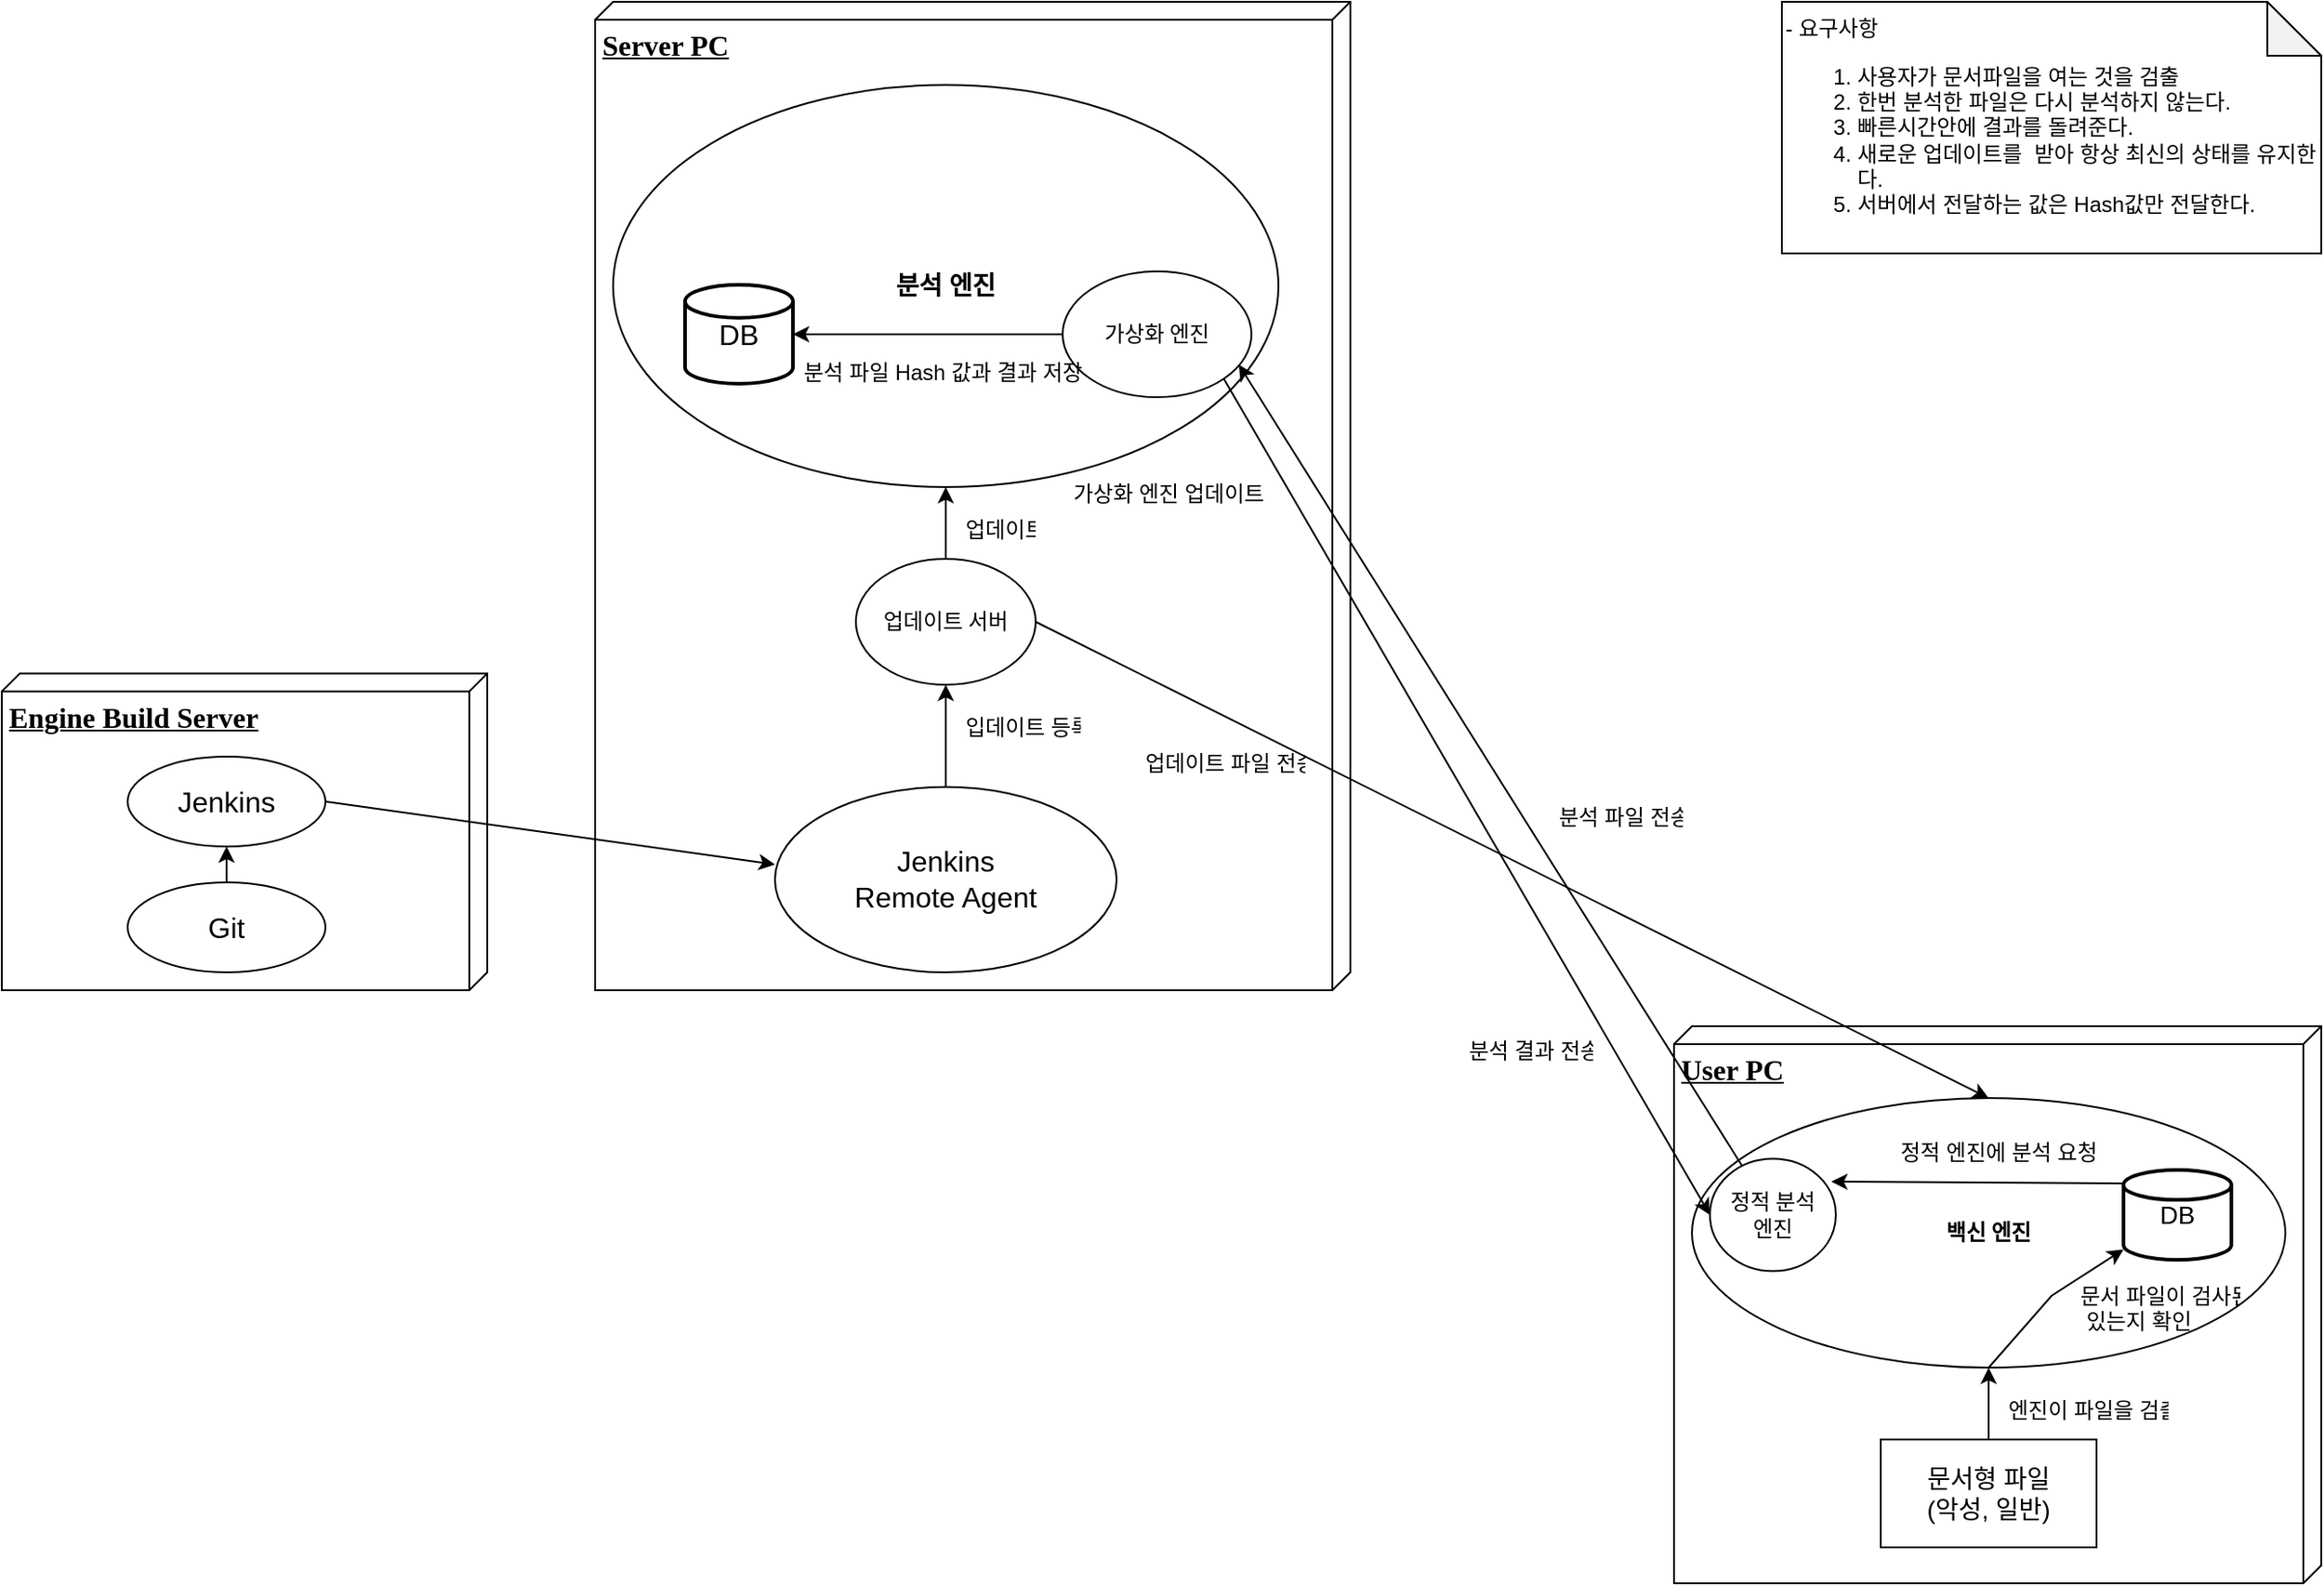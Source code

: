 <mxfile version="20.3.0" type="github" pages="3">
  <diagram name="Project Design" id="5f0bae14-7c28-e335-631c-24af17079c00">
    <mxGraphModel dx="1645" dy="979" grid="1" gridSize="10" guides="1" tooltips="1" connect="1" arrows="1" fold="1" page="1" pageScale="1" pageWidth="1100" pageHeight="850" background="none" math="0" shadow="0">
      <root>
        <mxCell id="0" />
        <mxCell id="1" parent="0" />
        <mxCell id="39150e848f15840c-1" value="&lt;font style=&quot;font-size: 16px;&quot;&gt;&lt;b&gt;Server PC&lt;/b&gt;&lt;/font&gt;" style="verticalAlign=top;align=left;spacingTop=8;spacingLeft=2;spacingRight=12;shape=cube;size=10;direction=south;fontStyle=4;html=1;rounded=0;shadow=0;comic=0;labelBackgroundColor=none;strokeWidth=1;fontFamily=Verdana;fontSize=12" parent="1" vertex="1">
          <mxGeometry x="400" y="90" width="420" height="550" as="geometry" />
        </mxCell>
        <mxCell id="39150e848f15840c-2" value="&lt;b&gt;&lt;font style=&quot;font-size: 16px;&quot;&gt;User PC&lt;/font&gt;&lt;/b&gt;" style="verticalAlign=top;align=left;spacingTop=8;spacingLeft=2;spacingRight=12;shape=cube;size=10;direction=south;fontStyle=4;html=1;rounded=0;shadow=0;comic=0;labelBackgroundColor=none;strokeWidth=1;fontFamily=Verdana;fontSize=12" parent="1" vertex="1">
          <mxGeometry x="1000" y="660" width="360" height="310" as="geometry" />
        </mxCell>
        <mxCell id="F7XPx7EwxCSOAxeQfre4-5" value="&lt;b&gt;백신 엔진&lt;/b&gt;" style="ellipse;whiteSpace=wrap;html=1;rounded=0;shadow=0;comic=0;labelBackgroundColor=none;strokeWidth=1;fontFamily=Verdana;fontSize=12;align=center;" parent="1" vertex="1">
          <mxGeometry x="1010" y="700" width="330" height="150" as="geometry" />
        </mxCell>
        <mxCell id="F7XPx7EwxCSOAxeQfre4-1" value="- 요구사항&amp;nbsp;&lt;br&gt;&lt;ol&gt;&lt;li&gt;사용자가 문서파일을 여는 것을 검출&lt;/li&gt;&lt;li&gt;한번 분석한 파일은 다시 분석하지 않는다.&lt;/li&gt;&lt;li&gt;빠른시간안에 결과를 돌려준다.&lt;/li&gt;&lt;li&gt;새로운 업데이트를&amp;nbsp; 받아 항상 최신의 상태를 유지한다.&lt;/li&gt;&lt;li&gt;서버에서 전달하는 값은 Hash값만 전달한다.&lt;/li&gt;&lt;/ol&gt;" style="shape=note;whiteSpace=wrap;html=1;backgroundOutline=1;darkOpacity=0.05;align=left;" parent="1" vertex="1">
          <mxGeometry x="1060" y="90" width="300" height="140" as="geometry" />
        </mxCell>
        <mxCell id="F7XPx7EwxCSOAxeQfre4-2" value="&lt;font style=&quot;font-size: 16px;&quot;&gt;&lt;b&gt;Engine Build Server&lt;/b&gt;&lt;/font&gt;" style="verticalAlign=top;align=left;spacingTop=8;spacingLeft=2;spacingRight=12;shape=cube;size=10;direction=south;fontStyle=4;html=1;rounded=0;shadow=0;comic=0;labelBackgroundColor=none;strokeWidth=1;fontFamily=Verdana;fontSize=12" parent="1" vertex="1">
          <mxGeometry x="70" y="463.75" width="270" height="176.25" as="geometry" />
        </mxCell>
        <mxCell id="F7XPx7EwxCSOAxeQfre4-4" value="&lt;font style=&quot;font-size: 14px;&quot;&gt;DB&lt;/font&gt;" style="strokeWidth=2;html=1;shape=mxgraph.flowchart.database;whiteSpace=wrap;" parent="1" vertex="1">
          <mxGeometry x="1250" y="740" width="60" height="50" as="geometry" />
        </mxCell>
        <mxCell id="39150e848f15840c-6" value="정적 분석&lt;br&gt;엔진" style="ellipse;whiteSpace=wrap;html=1;rounded=0;shadow=0;comic=0;labelBackgroundColor=none;strokeWidth=1;fontFamily=Verdana;fontSize=12;align=center;" parent="1" vertex="1">
          <mxGeometry x="1020" y="733.75" width="70" height="62.5" as="geometry" />
        </mxCell>
        <mxCell id="F7XPx7EwxCSOAxeQfre4-7" value="문서형 파일&lt;br&gt;(악성, 일반)" style="rounded=0;whiteSpace=wrap;html=1;fontSize=14;" parent="1" vertex="1">
          <mxGeometry x="1115" y="890" width="120" height="60" as="geometry" />
        </mxCell>
        <mxCell id="F7XPx7EwxCSOAxeQfre4-8" value="" style="endArrow=classic;html=1;rounded=0;fontSize=14;entryX=0.5;entryY=1;entryDx=0;entryDy=0;exitX=0.5;exitY=0;exitDx=0;exitDy=0;" parent="1" source="F7XPx7EwxCSOAxeQfre4-7" target="F7XPx7EwxCSOAxeQfre4-5" edge="1">
          <mxGeometry width="50" height="50" relative="1" as="geometry">
            <mxPoint x="1120" y="870" as="sourcePoint" />
            <mxPoint x="1170" y="820" as="targetPoint" />
          </mxGeometry>
        </mxCell>
        <mxCell id="F7XPx7EwxCSOAxeQfre4-14" value="" style="endArrow=classic;html=1;rounded=0;fontSize=14;exitX=0.5;exitY=1;exitDx=0;exitDy=0;" parent="1" source="F7XPx7EwxCSOAxeQfre4-5" target="F7XPx7EwxCSOAxeQfre4-4" edge="1">
          <mxGeometry width="50" height="50" relative="1" as="geometry">
            <mxPoint x="1125" y="840" as="sourcePoint" />
            <mxPoint x="1175" y="790" as="targetPoint" />
            <Array as="points">
              <mxPoint x="1210" y="810" />
            </Array>
          </mxGeometry>
        </mxCell>
        <mxCell id="F7XPx7EwxCSOAxeQfre4-16" value="엔진이 파일을 검출" style="text;strokeColor=none;fillColor=none;spacingLeft=4;spacingRight=4;overflow=hidden;rotatable=0;points=[[0,0.5],[1,0.5]];portConstraint=eastwest;fontSize=12;" parent="1" vertex="1">
          <mxGeometry x="1180" y="860" width="100" height="20" as="geometry" />
        </mxCell>
        <mxCell id="F7XPx7EwxCSOAxeQfre4-17" value="문서 파일이 검사된적&#xa; 있는지 확인&#xa;" style="text;strokeColor=none;fillColor=none;spacingLeft=4;spacingRight=4;overflow=hidden;rotatable=0;points=[[0,0.5],[1,0.5]];portConstraint=eastwest;fontSize=12;" parent="1" vertex="1">
          <mxGeometry x="1220" y="796.25" width="100" height="33.75" as="geometry" />
        </mxCell>
        <mxCell id="F7XPx7EwxCSOAxeQfre4-18" value="" style="endArrow=classic;html=1;rounded=0;fontSize=14;exitX=0;exitY=0.15;exitDx=0;exitDy=0;exitPerimeter=0;entryX=0.964;entryY=0.204;entryDx=0;entryDy=0;entryPerimeter=0;" parent="1" source="F7XPx7EwxCSOAxeQfre4-4" target="39150e848f15840c-6" edge="1">
          <mxGeometry width="50" height="50" relative="1" as="geometry">
            <mxPoint x="900" y="810" as="sourcePoint" />
            <mxPoint x="950" y="760" as="targetPoint" />
          </mxGeometry>
        </mxCell>
        <mxCell id="F7XPx7EwxCSOAxeQfre4-19" value="정적 엔진에 분석 요청" style="text;strokeColor=none;fillColor=none;spacingLeft=4;spacingRight=4;overflow=hidden;rotatable=0;points=[[0,0.5],[1,0.5]];portConstraint=eastwest;fontSize=12;" parent="1" vertex="1">
          <mxGeometry x="1120" y="716.25" width="120" height="23.75" as="geometry" />
        </mxCell>
        <mxCell id="F7XPx7EwxCSOAxeQfre4-21" value="&lt;b&gt;분석 엔진&lt;/b&gt;" style="ellipse;whiteSpace=wrap;html=1;fontSize=14;" parent="1" vertex="1">
          <mxGeometry x="410" y="136.25" width="370" height="223.75" as="geometry" />
        </mxCell>
        <mxCell id="F7XPx7EwxCSOAxeQfre4-6" value="가상화 엔진" style="ellipse;whiteSpace=wrap;html=1;rounded=0;shadow=0;comic=0;labelBackgroundColor=none;strokeWidth=1;fontFamily=Verdana;fontSize=12;align=center;" parent="1" vertex="1">
          <mxGeometry x="660" y="240" width="105" height="70" as="geometry" />
        </mxCell>
        <mxCell id="F7XPx7EwxCSOAxeQfre4-22" value="업데이트 서버" style="ellipse;whiteSpace=wrap;html=1;rounded=0;shadow=0;comic=0;labelBackgroundColor=none;strokeWidth=1;fontFamily=Verdana;fontSize=12;align=center;" parent="1" vertex="1">
          <mxGeometry x="545" y="400" width="100" height="70" as="geometry" />
        </mxCell>
        <mxCell id="F7XPx7EwxCSOAxeQfre4-23" value="" style="endArrow=classic;html=1;rounded=0;fontSize=16;entryX=0.933;entryY=0.741;entryDx=0;entryDy=0;entryPerimeter=0;" parent="1" source="39150e848f15840c-6" target="F7XPx7EwxCSOAxeQfre4-6" edge="1">
          <mxGeometry width="50" height="50" relative="1" as="geometry">
            <mxPoint x="1010" y="550" as="sourcePoint" />
            <mxPoint x="690" y="360" as="targetPoint" />
          </mxGeometry>
        </mxCell>
        <mxCell id="F7XPx7EwxCSOAxeQfre4-24" value="분석 파일 전송" style="text;strokeColor=none;fillColor=none;spacingLeft=4;spacingRight=4;overflow=hidden;rotatable=0;points=[[0,0.5],[1,0.5]];portConstraint=eastwest;fontSize=12;" parent="1" vertex="1">
          <mxGeometry x="930" y="530" width="80" height="20" as="geometry" />
        </mxCell>
        <mxCell id="F7XPx7EwxCSOAxeQfre4-25" value="" style="endArrow=classic;html=1;rounded=0;fontSize=16;entryX=0;entryY=0.5;entryDx=0;entryDy=0;exitX=1;exitY=1;exitDx=0;exitDy=0;" parent="1" source="F7XPx7EwxCSOAxeQfre4-6" target="39150e848f15840c-6" edge="1">
          <mxGeometry width="50" height="50" relative="1" as="geometry">
            <mxPoint x="640" y="400" as="sourcePoint" />
            <mxPoint x="690" y="350" as="targetPoint" />
          </mxGeometry>
        </mxCell>
        <mxCell id="F7XPx7EwxCSOAxeQfre4-26" value="분석 결과 전송" style="text;strokeColor=none;fillColor=none;spacingLeft=4;spacingRight=4;overflow=hidden;rotatable=0;points=[[0,0.5],[1,0.5]];portConstraint=eastwest;fontSize=12;" parent="1" vertex="1">
          <mxGeometry x="880" y="660" width="80" height="20" as="geometry" />
        </mxCell>
        <mxCell id="F7XPx7EwxCSOAxeQfre4-27" value="DB" style="strokeWidth=2;html=1;shape=mxgraph.flowchart.database;whiteSpace=wrap;fontSize=16;" parent="1" vertex="1">
          <mxGeometry x="450" y="247.5" width="60" height="55" as="geometry" />
        </mxCell>
        <mxCell id="F7XPx7EwxCSOAxeQfre4-32" value="Jenkins" style="ellipse;whiteSpace=wrap;html=1;fontSize=16;" parent="1" vertex="1">
          <mxGeometry x="140" y="510" width="110" height="50" as="geometry" />
        </mxCell>
        <mxCell id="F7XPx7EwxCSOAxeQfre4-33" value="Git" style="ellipse;whiteSpace=wrap;html=1;fontSize=16;" parent="1" vertex="1">
          <mxGeometry x="140" y="580" width="110" height="50" as="geometry" />
        </mxCell>
        <mxCell id="F7XPx7EwxCSOAxeQfre4-34" value="Jenkins&lt;br&gt;Remote Agent" style="ellipse;whiteSpace=wrap;html=1;fontSize=16;" parent="1" vertex="1">
          <mxGeometry x="500" y="526.88" width="190" height="103.12" as="geometry" />
        </mxCell>
        <mxCell id="F7XPx7EwxCSOAxeQfre4-35" value="" style="endArrow=classic;html=1;rounded=0;fontSize=16;exitX=1;exitY=0.5;exitDx=0;exitDy=0;" parent="1" source="F7XPx7EwxCSOAxeQfre4-32" edge="1">
          <mxGeometry width="50" height="50" relative="1" as="geometry">
            <mxPoint x="700" y="620" as="sourcePoint" />
            <mxPoint x="500" y="570" as="targetPoint" />
          </mxGeometry>
        </mxCell>
        <mxCell id="F7XPx7EwxCSOAxeQfre4-36" value="" style="endArrow=classic;html=1;rounded=0;fontSize=16;entryX=0.5;entryY=1;entryDx=0;entryDy=0;" parent="1" target="F7XPx7EwxCSOAxeQfre4-32" edge="1">
          <mxGeometry width="50" height="50" relative="1" as="geometry">
            <mxPoint x="195" y="580" as="sourcePoint" />
            <mxPoint x="240" y="640" as="targetPoint" />
          </mxGeometry>
        </mxCell>
        <mxCell id="F7XPx7EwxCSOAxeQfre4-40" value="가상화 엔진 업데이트" style="text;strokeColor=none;fillColor=none;spacingLeft=4;spacingRight=4;overflow=hidden;rotatable=0;points=[[0,0.5],[1,0.5]];portConstraint=eastwest;fontSize=12;" parent="1" vertex="1">
          <mxGeometry x="660" y="350" width="120" height="20" as="geometry" />
        </mxCell>
        <mxCell id="F7XPx7EwxCSOAxeQfre4-41" value="입데이트 등록" style="text;strokeColor=none;fillColor=none;spacingLeft=4;spacingRight=4;overflow=hidden;rotatable=0;points=[[0,0.5],[1,0.5]];portConstraint=eastwest;fontSize=12;" parent="1" vertex="1">
          <mxGeometry x="600" y="480" width="75" height="20" as="geometry" />
        </mxCell>
        <mxCell id="F7XPx7EwxCSOAxeQfre4-29" value="분석 파일 Hash 값과 결과 저장" style="text;strokeColor=none;fillColor=none;spacingLeft=4;spacingRight=4;overflow=hidden;rotatable=0;points=[[0,0.5],[1,0.5]];portConstraint=eastwest;fontSize=12;" parent="1" vertex="1">
          <mxGeometry x="510" y="282.5" width="170" height="20" as="geometry" />
        </mxCell>
        <mxCell id="F7XPx7EwxCSOAxeQfre4-43" value="" style="endArrow=classic;html=1;rounded=0;fontSize=16;entryX=1;entryY=0.5;entryDx=0;entryDy=0;entryPerimeter=0;exitX=0;exitY=0.5;exitDx=0;exitDy=0;" parent="1" source="F7XPx7EwxCSOAxeQfre4-6" target="F7XPx7EwxCSOAxeQfre4-27" edge="1">
          <mxGeometry width="50" height="50" relative="1" as="geometry">
            <mxPoint x="740" y="690" as="sourcePoint" />
            <mxPoint x="790" y="640" as="targetPoint" />
          </mxGeometry>
        </mxCell>
        <mxCell id="F7XPx7EwxCSOAxeQfre4-44" value="" style="endArrow=classic;html=1;rounded=0;fontSize=16;exitX=1;exitY=0.5;exitDx=0;exitDy=0;entryX=0.5;entryY=0;entryDx=0;entryDy=0;" parent="1" source="F7XPx7EwxCSOAxeQfre4-22" target="F7XPx7EwxCSOAxeQfre4-5" edge="1">
          <mxGeometry width="50" height="50" relative="1" as="geometry">
            <mxPoint x="970" y="450" as="sourcePoint" />
            <mxPoint x="1110" y="320" as="targetPoint" />
          </mxGeometry>
        </mxCell>
        <mxCell id="F7XPx7EwxCSOAxeQfre4-45" value="업데이트 파일 전송&#xa;" style="text;strokeColor=none;fillColor=none;spacingLeft=4;spacingRight=4;overflow=hidden;rotatable=0;points=[[0,0.5],[1,0.5]];portConstraint=eastwest;fontSize=12;" parent="1" vertex="1">
          <mxGeometry x="700" y="500" width="100" height="20" as="geometry" />
        </mxCell>
        <mxCell id="ArBUw9uQNjtfhf34erWs-3" value="" style="endArrow=classic;html=1;rounded=0;fontSize=16;entryX=0.5;entryY=1;entryDx=0;entryDy=0;exitX=0.5;exitY=0;exitDx=0;exitDy=0;" edge="1" parent="1" source="F7XPx7EwxCSOAxeQfre4-34" target="F7XPx7EwxCSOAxeQfre4-22">
          <mxGeometry width="50" height="50" relative="1" as="geometry">
            <mxPoint x="710" y="600" as="sourcePoint" />
            <mxPoint x="760" y="550" as="targetPoint" />
          </mxGeometry>
        </mxCell>
        <mxCell id="ArBUw9uQNjtfhf34erWs-4" value="" style="endArrow=classic;html=1;rounded=0;fontSize=16;entryX=0.5;entryY=1;entryDx=0;entryDy=0;exitX=0.5;exitY=0;exitDx=0;exitDy=0;" edge="1" parent="1" source="F7XPx7EwxCSOAxeQfre4-22" target="F7XPx7EwxCSOAxeQfre4-21">
          <mxGeometry width="50" height="50" relative="1" as="geometry">
            <mxPoint x="710" y="600" as="sourcePoint" />
            <mxPoint x="760" y="550" as="targetPoint" />
          </mxGeometry>
        </mxCell>
        <mxCell id="ArBUw9uQNjtfhf34erWs-5" value="업데이트&#xa;" style="text;strokeColor=none;fillColor=none;spacingLeft=4;spacingRight=4;overflow=hidden;rotatable=0;points=[[0,0.5],[1,0.5]];portConstraint=eastwest;fontSize=12;" vertex="1" parent="1">
          <mxGeometry x="600" y="370" width="50" height="20" as="geometry" />
        </mxCell>
      </root>
    </mxGraphModel>
  </diagram>
  <diagram id="xelh5Ur8uXmZccJDmje7" name="Component Diagram">
    <mxGraphModel dx="2370" dy="918" grid="1" gridSize="10" guides="1" tooltips="1" connect="1" arrows="1" fold="1" page="1" pageScale="1" pageWidth="827" pageHeight="1169" math="0" shadow="0">
      <root>
        <mxCell id="0" />
        <mxCell id="1" parent="0" />
        <mxCell id="NKRjGLQI3u6KKWVQXnXZ-1" value="&lt;font style=&quot;font-size: 16px;&quot;&gt;&lt;b&gt;Server PC&lt;/b&gt;&lt;/font&gt;" style="verticalAlign=top;align=left;spacingTop=8;spacingLeft=2;spacingRight=12;shape=cube;size=10;direction=south;fontStyle=4;html=1;rounded=0;shadow=0;comic=0;labelBackgroundColor=none;strokeWidth=1;fontFamily=Verdana;fontSize=12" vertex="1" parent="1">
          <mxGeometry x="-257" y="290" width="300" height="450" as="geometry" />
        </mxCell>
        <mxCell id="NKRjGLQI3u6KKWVQXnXZ-2" value="&lt;font style=&quot;font-size: 16px;&quot;&gt;&lt;b&gt;Client PC&lt;/b&gt;&lt;/font&gt;" style="verticalAlign=top;align=left;spacingTop=8;spacingLeft=2;spacingRight=12;shape=cube;size=10;direction=south;fontStyle=4;html=1;rounded=0;shadow=0;comic=0;labelBackgroundColor=none;strokeWidth=1;fontFamily=Verdana;fontSize=12" vertex="1" parent="1">
          <mxGeometry x="113" y="290" width="300" height="260" as="geometry" />
        </mxCell>
        <mxCell id="NKRjGLQI3u6KKWVQXnXZ-3" value="&lt;font style=&quot;font-size: 16px;&quot;&gt;&lt;b&gt;Engine Build PC&lt;/b&gt;&lt;/font&gt;" style="verticalAlign=top;align=left;spacingTop=8;spacingLeft=2;spacingRight=12;shape=cube;size=10;direction=south;fontStyle=4;html=1;rounded=0;shadow=0;comic=0;labelBackgroundColor=none;strokeWidth=1;fontFamily=Verdana;fontSize=12" vertex="1" parent="1">
          <mxGeometry x="-640" y="290" width="300" height="170" as="geometry" />
        </mxCell>
        <mxCell id="w8OvyUt5W9H-utDS1qOa-2" value="DB" style="strokeWidth=2;html=1;shape=mxgraph.flowchart.database;whiteSpace=wrap;fontSize=16;" vertex="1" parent="1">
          <mxGeometry x="313" y="382.5" width="60" height="60" as="geometry" />
        </mxCell>
        <mxCell id="MONIwzPeViMcVlpB17Zr-2" value="" style="endArrow=classic;startArrow=classic;html=1;rounded=0;fontSize=16;exitX=0.5;exitY=1;exitDx=0;exitDy=0;exitPerimeter=0;entryX=0.5;entryY=0;entryDx=0;entryDy=0;" edge="1" parent="1" source="w8OvyUt5W9H-utDS1qOa-2" target="0T_uLalzNDJKd-mAenRN-4">
          <mxGeometry width="50" height="50" relative="1" as="geometry">
            <mxPoint x="233" y="460" as="sourcePoint" />
            <mxPoint x="243" y="490" as="targetPoint" />
          </mxGeometry>
        </mxCell>
        <mxCell id="jJ_AabKym4eATb_RBZtR-3" value="DB" style="strokeWidth=2;html=1;shape=mxgraph.flowchart.database;whiteSpace=wrap;fontSize=16;" vertex="1" parent="1">
          <mxGeometry x="-237" y="577.5" width="60" height="60" as="geometry" />
        </mxCell>
        <mxCell id="jJ_AabKym4eATb_RBZtR-6" value="" style="endArrow=classic;startArrow=classic;html=1;rounded=0;fontSize=16;entryX=0.5;entryY=0;entryDx=0;entryDy=0;exitX=0.5;exitY=1;exitDx=0;exitDy=0;" edge="1" parent="1" source="0T_uLalzNDJKd-mAenRN-1" target="0T_uLalzNDJKd-mAenRN-12">
          <mxGeometry width="50" height="50" relative="1" as="geometry">
            <mxPoint x="-117" y="660" as="sourcePoint" />
            <mxPoint x="-47" y="620" as="targetPoint" />
          </mxGeometry>
        </mxCell>
        <mxCell id="hTNNahIbQ36J89lPqmI_-2" value="" style="endArrow=classic;html=1;rounded=0;fontSize=16;exitX=0.5;exitY=1;exitDx=0;exitDy=0;entryX=0.5;entryY=0;entryDx=0;entryDy=0;" edge="1" parent="1" source="0T_uLalzNDJKd-mAenRN-5" target="0T_uLalzNDJKd-mAenRN-1">
          <mxGeometry width="50" height="50" relative="1" as="geometry">
            <mxPoint x="-117" y="510" as="sourcePoint" />
            <mxPoint x="-57" y="560" as="targetPoint" />
          </mxGeometry>
        </mxCell>
        <mxCell id="0T_uLalzNDJKd-mAenRN-1" value="백신 서버" style="shape=module;align=left;spacingLeft=20;align=center;verticalAlign=top;fontSize=16;" vertex="1" parent="1">
          <mxGeometry x="-167" y="507.5" width="120" height="35" as="geometry" />
        </mxCell>
        <mxCell id="0T_uLalzNDJKd-mAenRN-4" value="백신 클라이언트" style="shape=module;align=left;spacingLeft=20;align=center;verticalAlign=top;fontSize=16;" vertex="1" parent="1">
          <mxGeometry x="203" y="480" width="120" height="45" as="geometry" />
        </mxCell>
        <mxCell id="0T_uLalzNDJKd-mAenRN-5" value="업데이트 서버" style="shape=module;align=left;spacingLeft=20;align=center;verticalAlign=top;fontSize=16;" vertex="1" parent="1">
          <mxGeometry x="-177" y="377.5" width="120" height="45" as="geometry" />
        </mxCell>
        <mxCell id="0T_uLalzNDJKd-mAenRN-7" value="정적 분석 엔진" style="shape=module;align=left;spacingLeft=20;align=center;verticalAlign=top;fontSize=16;" vertex="1" parent="1">
          <mxGeometry x="133" y="390" width="120" height="45" as="geometry" />
        </mxCell>
        <mxCell id="0T_uLalzNDJKd-mAenRN-8" value="" style="endArrow=classic;startArrow=classic;html=1;rounded=0;fontSize=16;exitX=0.5;exitY=1;exitDx=0;exitDy=0;entryX=0.5;entryY=0;entryDx=0;entryDy=0;" edge="1" parent="1" source="0T_uLalzNDJKd-mAenRN-7" target="0T_uLalzNDJKd-mAenRN-4">
          <mxGeometry width="50" height="50" relative="1" as="geometry">
            <mxPoint x="353" y="452.5" as="sourcePoint" />
            <mxPoint x="273" y="490" as="targetPoint" />
          </mxGeometry>
        </mxCell>
        <mxCell id="0T_uLalzNDJKd-mAenRN-9" value="" style="endArrow=classic;startArrow=classic;html=1;rounded=0;fontSize=16;entryX=0.098;entryY=0.496;entryDx=0;entryDy=0;entryPerimeter=0;exitX=1;exitY=0.5;exitDx=0;exitDy=0;" edge="1" parent="1" source="0T_uLalzNDJKd-mAenRN-1" target="0T_uLalzNDJKd-mAenRN-4">
          <mxGeometry width="50" height="50" relative="1" as="geometry">
            <mxPoint x="-87" y="750" as="sourcePoint" />
            <mxPoint x="-37" y="700" as="targetPoint" />
          </mxGeometry>
        </mxCell>
        <mxCell id="0T_uLalzNDJKd-mAenRN-10" value="" style="endArrow=classic;html=1;rounded=0;fontSize=16;entryX=0.082;entryY=0.53;entryDx=0;entryDy=0;entryPerimeter=0;exitX=1;exitY=0.5;exitDx=0;exitDy=0;" edge="1" parent="1" source="0T_uLalzNDJKd-mAenRN-5" target="0T_uLalzNDJKd-mAenRN-4">
          <mxGeometry width="50" height="50" relative="1" as="geometry">
            <mxPoint x="-87" y="750" as="sourcePoint" />
            <mxPoint x="-37" y="700" as="targetPoint" />
          </mxGeometry>
        </mxCell>
        <mxCell id="0T_uLalzNDJKd-mAenRN-12" value="가상 분석 엔진" style="shape=module;align=left;spacingLeft=20;align=center;verticalAlign=top;fontSize=16;" vertex="1" parent="1">
          <mxGeometry x="-127" y="590" width="120" height="35" as="geometry" />
        </mxCell>
        <mxCell id="0T_uLalzNDJKd-mAenRN-13" value="" style="endArrow=classic;html=1;rounded=0;fontSize=16;entryX=1;entryY=0.5;entryDx=0;entryDy=0;entryPerimeter=0;exitX=0.095;exitY=0.518;exitDx=0;exitDy=0;exitPerimeter=0;" edge="1" parent="1" source="0T_uLalzNDJKd-mAenRN-12" target="jJ_AabKym4eATb_RBZtR-3">
          <mxGeometry width="50" height="50" relative="1" as="geometry">
            <mxPoint x="-87" y="750" as="sourcePoint" />
            <mxPoint x="-37" y="700" as="targetPoint" />
          </mxGeometry>
        </mxCell>
        <mxCell id="0T_uLalzNDJKd-mAenRN-14" value="분석엔진 테스트 서버" style="shape=module;align=left;spacingLeft=20;align=center;verticalAlign=top;fontSize=16;" vertex="1" parent="1">
          <mxGeometry x="-578" y="382.5" width="170" height="40" as="geometry" />
        </mxCell>
        <mxCell id="0T_uLalzNDJKd-mAenRN-16" value="" style="endArrow=classic;html=1;rounded=0;fontSize=16;entryX=0.058;entryY=0.562;entryDx=0;entryDy=0;entryPerimeter=0;exitX=1;exitY=0.5;exitDx=0;exitDy=0;" edge="1" parent="1" source="0T_uLalzNDJKd-mAenRN-14" target="0T_uLalzNDJKd-mAenRN-5">
          <mxGeometry width="50" height="50" relative="1" as="geometry">
            <mxPoint x="-420" y="750" as="sourcePoint" />
            <mxPoint x="-370" y="700" as="targetPoint" />
          </mxGeometry>
        </mxCell>
        <mxCell id="0T_uLalzNDJKd-mAenRN-17" value="Component Diagram" style="text;strokeColor=none;fillColor=none;html=1;fontSize=24;fontStyle=1;verticalAlign=middle;align=center;" vertex="1" parent="1">
          <mxGeometry x="-820" y="10" width="340" height="40" as="geometry" />
        </mxCell>
        <mxCell id="hkmTkwp-2Hf0khm-vjTe-1" value="백신 동작 흐름도&lt;br&gt;&lt;ol&gt;&lt;li&gt;클라이언트에서 실행되는 문서파일을 탐지&lt;/li&gt;&lt;li&gt;실행된 문서파일이 이미 검사가 되었는지 조회&lt;/li&gt;&lt;li&gt;실행된 적이 없다면 정적 분석엔진으로 분석&lt;/li&gt;&lt;li&gt;정적 분석 엔진에서 매크로나 템플릿 탐지&lt;/li&gt;&lt;li&gt;탐지되지않는다면 백신서버로 전달&lt;/li&gt;&lt;li&gt;백신서버는 분석엔진을 통해 분석&lt;/li&gt;&lt;li&gt;분석 결과를 서버와 DB에 전달&lt;/li&gt;&lt;li&gt;서버는 엔진으로 결과 전달&lt;/li&gt;&lt;li&gt;엔진 빌드 서버에서 업데이트 내용을 업데이트 서버로 전달&lt;/li&gt;&lt;li&gt;정적 분석엔진은 클라이언트와 DB에 결과 전달&lt;/li&gt;&lt;li&gt;DB와 정적 분석 엔진 업데이트를 백신 클라이언트에 전달&lt;/li&gt;&lt;li&gt;백신 클라이언트는 업데이트를 검증 후 실행&lt;/li&gt;&lt;/ol&gt;" style="shape=note;whiteSpace=wrap;html=1;backgroundOutline=1;darkOpacity=0.05;align=left;" vertex="1" parent="1">
          <mxGeometry x="80" y="10" width="330" height="220" as="geometry" />
        </mxCell>
        <mxCell id="hkmTkwp-2Hf0khm-vjTe-2" value="" style="endArrow=classic;html=1;rounded=0;fontSize=16;entryX=0;entryY=0.5;entryDx=0;entryDy=0;entryPerimeter=0;exitX=1;exitY=0.5;exitDx=0;exitDy=0;" edge="1" parent="1" source="0T_uLalzNDJKd-mAenRN-7" target="w8OvyUt5W9H-utDS1qOa-2">
          <mxGeometry width="50" height="50" relative="1" as="geometry">
            <mxPoint x="-170" y="370" as="sourcePoint" />
            <mxPoint x="-120" y="320" as="targetPoint" />
          </mxGeometry>
        </mxCell>
        <mxCell id="hkmTkwp-2Hf0khm-vjTe-3" value="" style="endArrow=classic;html=1;rounded=0;fontSize=16;exitX=0.5;exitY=0;exitDx=0;exitDy=0;exitPerimeter=0;entryX=0.5;entryY=1;entryDx=0;entryDy=0;" edge="1" parent="1" source="jJ_AabKym4eATb_RBZtR-3" target="0T_uLalzNDJKd-mAenRN-5">
          <mxGeometry width="50" height="50" relative="1" as="geometry">
            <mxPoint x="-130" y="450" as="sourcePoint" />
            <mxPoint x="-80" y="400" as="targetPoint" />
          </mxGeometry>
        </mxCell>
      </root>
    </mxGraphModel>
  </diagram>
  <diagram id="_RbVQQr7HzK-Jk4RlWdS" name="Sequence Diagram">
    <mxGraphModel dx="1543" dy="846" grid="1" gridSize="10" guides="1" tooltips="1" connect="1" arrows="1" fold="1" page="1" pageScale="1" pageWidth="827" pageHeight="1169" math="0" shadow="0">
      <root>
        <mxCell id="0" />
        <mxCell id="1" parent="0" />
        <mxCell id="zJXGAsp93OLr8vQAvuPy-1" value="Sequence Diagram" style="text;strokeColor=none;fillColor=none;html=1;fontSize=24;fontStyle=1;verticalAlign=middle;align=center;" vertex="1" parent="1">
          <mxGeometry width="240" height="50" as="geometry" />
        </mxCell>
        <mxCell id="zJXGAsp93OLr8vQAvuPy-2" value="백신 서버" style="rounded=0;whiteSpace=wrap;html=1;fontSize=16;" vertex="1" parent="1">
          <mxGeometry x="279" y="160" width="120" height="60" as="geometry" />
        </mxCell>
        <mxCell id="zJXGAsp93OLr8vQAvuPy-3" value="백신 클라이언트" style="rounded=0;whiteSpace=wrap;html=1;fontSize=16;" vertex="1" parent="1">
          <mxGeometry x="549" y="160" width="120" height="60" as="geometry" />
        </mxCell>
        <mxCell id="zJXGAsp93OLr8vQAvuPy-4" value="테스트 서버" style="rounded=0;whiteSpace=wrap;html=1;fontSize=16;" vertex="1" parent="1">
          <mxGeometry x="19" y="160" width="120" height="60" as="geometry" />
        </mxCell>
        <mxCell id="zJXGAsp93OLr8vQAvuPy-5" value="" style="html=1;points=[];perimeter=orthogonalPerimeter;fontSize=16;" vertex="1" parent="1">
          <mxGeometry x="74" y="250" width="10" height="550" as="geometry" />
        </mxCell>
        <mxCell id="zJXGAsp93OLr8vQAvuPy-6" value="" style="html=1;points=[];perimeter=orthogonalPerimeter;fontSize=16;" vertex="1" parent="1">
          <mxGeometry x="334" y="250" width="10" height="550" as="geometry" />
        </mxCell>
        <mxCell id="zJXGAsp93OLr8vQAvuPy-7" value="" style="html=1;points=[];perimeter=orthogonalPerimeter;fontSize=16;" vertex="1" parent="1">
          <mxGeometry x="604" y="250" width="10" height="550" as="geometry" />
        </mxCell>
        <mxCell id="zJXGAsp93OLr8vQAvuPy-8" value="" style="endArrow=none;dashed=1;html=1;dashPattern=1 3;strokeWidth=2;rounded=0;fontSize=16;entryX=0.5;entryY=1;entryDx=0;entryDy=0;" edge="1" parent="1" source="zJXGAsp93OLr8vQAvuPy-6" target="zJXGAsp93OLr8vQAvuPy-2">
          <mxGeometry width="50" height="50" relative="1" as="geometry">
            <mxPoint x="389" y="430" as="sourcePoint" />
            <mxPoint x="439" y="380" as="targetPoint" />
          </mxGeometry>
        </mxCell>
        <mxCell id="zJXGAsp93OLr8vQAvuPy-9" value="" style="endArrow=none;dashed=1;html=1;dashPattern=1 3;strokeWidth=2;rounded=0;fontSize=16;entryX=0.5;entryY=1;entryDx=0;entryDy=0;" edge="1" parent="1" source="zJXGAsp93OLr8vQAvuPy-7" target="zJXGAsp93OLr8vQAvuPy-3">
          <mxGeometry width="50" height="50" relative="1" as="geometry">
            <mxPoint x="614" y="250" as="sourcePoint" />
            <mxPoint x="379" y="230" as="targetPoint" />
          </mxGeometry>
        </mxCell>
        <mxCell id="zJXGAsp93OLr8vQAvuPy-10" value="" style="endArrow=none;dashed=1;html=1;dashPattern=1 3;strokeWidth=2;rounded=0;fontSize=16;entryX=0.5;entryY=1;entryDx=0;entryDy=0;" edge="1" parent="1" source="zJXGAsp93OLr8vQAvuPy-5" target="zJXGAsp93OLr8vQAvuPy-4">
          <mxGeometry width="50" height="50" relative="1" as="geometry">
            <mxPoint x="389" y="430" as="sourcePoint" />
            <mxPoint x="439" y="380" as="targetPoint" />
          </mxGeometry>
        </mxCell>
        <mxCell id="zJXGAsp93OLr8vQAvuPy-11" value="" style="endArrow=classic;html=1;rounded=0;fontSize=16;exitX=0.178;exitY=0.037;exitDx=0;exitDy=0;exitPerimeter=0;" edge="1" parent="1" source="zJXGAsp93OLr8vQAvuPy-7">
          <mxGeometry width="50" height="50" relative="1" as="geometry">
            <mxPoint x="574" y="270" as="sourcePoint" />
            <mxPoint x="344" y="280" as="targetPoint" />
          </mxGeometry>
        </mxCell>
        <UserObject label="문서파일 검증 요청" placeholders="1" name="Variable" id="zJXGAsp93OLr8vQAvuPy-13">
          <mxCell style="text;html=1;strokeColor=none;fillColor=none;align=center;verticalAlign=middle;whiteSpace=wrap;overflow=hidden;fontSize=16;" vertex="1" parent="1">
            <mxGeometry x="409" y="250" width="130" height="20" as="geometry" />
          </mxCell>
        </UserObject>
        <mxCell id="HvpGZwDUFrkSOVk3i5xU-1" value="" style="endArrow=classic;html=1;rounded=0;fontSize=16;" edge="1" parent="1">
          <mxGeometry width="50" height="50" relative="1" as="geometry">
            <mxPoint x="349" y="290" as="sourcePoint" />
            <mxPoint x="599" y="310" as="targetPoint" />
          </mxGeometry>
        </mxCell>
        <UserObject label="요청 수락" placeholders="1" name="Variable" id="HvpGZwDUFrkSOVk3i5xU-2">
          <mxCell style="text;html=1;strokeColor=none;fillColor=none;align=center;verticalAlign=middle;whiteSpace=wrap;overflow=hidden;fontSize=16;" vertex="1" parent="1">
            <mxGeometry x="409" y="310" width="130" height="20" as="geometry" />
          </mxCell>
        </UserObject>
        <mxCell id="HvpGZwDUFrkSOVk3i5xU-7" value="" style="endArrow=classic;html=1;rounded=0;fontSize=16;" edge="1" parent="1">
          <mxGeometry width="50" height="50" relative="1" as="geometry">
            <mxPoint x="599" y="370" as="sourcePoint" />
            <mxPoint x="349" y="410" as="targetPoint" />
          </mxGeometry>
        </mxCell>
        <UserObject label="문서 파일 업로드" placeholders="1" name="Variable" id="HvpGZwDUFrkSOVk3i5xU-8">
          <mxCell style="text;html=1;strokeColor=none;fillColor=none;align=center;verticalAlign=middle;whiteSpace=wrap;overflow=hidden;fontSize=16;" vertex="1" parent="1">
            <mxGeometry x="409" y="360" width="130" height="20" as="geometry" />
          </mxCell>
        </UserObject>
        <mxCell id="HvpGZwDUFrkSOVk3i5xU-9" value="" style="endArrow=classic;html=1;rounded=0;fontSize=16;" edge="1" parent="1">
          <mxGeometry width="50" height="50" relative="1" as="geometry">
            <mxPoint x="349" y="420" as="sourcePoint" />
            <mxPoint x="599" y="440" as="targetPoint" />
          </mxGeometry>
        </mxCell>
        <UserObject label="결과 전달" placeholders="1" name="Variable" id="HvpGZwDUFrkSOVk3i5xU-10">
          <mxCell style="text;html=1;strokeColor=none;fillColor=none;align=center;verticalAlign=middle;whiteSpace=wrap;overflow=hidden;fontSize=16;" vertex="1" parent="1">
            <mxGeometry x="409" y="410" width="130" height="20" as="geometry" />
          </mxCell>
        </UserObject>
        <mxCell id="3Rg9jwuNF04kUCGegayv-1" value="" style="endArrow=classic;html=1;rounded=0;fontSize=16;" edge="1" parent="1">
          <mxGeometry width="50" height="50" relative="1" as="geometry">
            <mxPoint x="349" y="615" as="sourcePoint" />
            <mxPoint x="599" y="655" as="targetPoint" />
          </mxGeometry>
        </mxCell>
        <mxCell id="3Rg9jwuNF04kUCGegayv-3" value="" style="endArrow=classic;html=1;rounded=0;fontSize=16;" edge="1" parent="1">
          <mxGeometry width="50" height="50" relative="1" as="geometry">
            <mxPoint x="84" y="570" as="sourcePoint" />
            <mxPoint x="324" y="610" as="targetPoint" />
          </mxGeometry>
        </mxCell>
        <mxCell id="3Rg9jwuNF04kUCGegayv-4" value="최신 엔진 및 DB 전달" style="text;html=1;strokeColor=none;fillColor=none;align=center;verticalAlign=middle;whiteSpace=wrap;rounded=0;fontSize=16;" vertex="1" parent="1">
          <mxGeometry x="124" y="550" width="160" height="30" as="geometry" />
        </mxCell>
        <UserObject label="업데이트 전달" placeholders="1" name="Variable" id="3Rg9jwuNF04kUCGegayv-5">
          <mxCell style="text;html=1;strokeColor=none;fillColor=none;align=center;verticalAlign=middle;whiteSpace=wrap;overflow=hidden;fontSize=16;" vertex="1" parent="1">
            <mxGeometry x="409" y="605" width="130" height="20" as="geometry" />
          </mxCell>
        </UserObject>
        <mxCell id="Ez7DtccNT17cLs2Q5BxE-2" value="analysis Response" style="swimlane;fontStyle=0;childLayout=stackLayout;horizontal=1;startSize=26;fillColor=none;horizontalStack=0;resizeParent=1;resizeParentMax=0;resizeLast=0;collapsible=1;marginBottom=0;fontSize=16;" vertex="1" parent="1">
          <mxGeometry x="149" y="350" width="180" height="110" as="geometry">
            <mxRectangle x="250" y="320" width="150" height="30" as="alternateBounds" />
          </mxGeometry>
        </mxCell>
        <mxCell id="Ez7DtccNT17cLs2Q5BxE-3" value="+ file Type: std:String" style="text;strokeColor=none;fillColor=none;align=left;verticalAlign=top;spacingLeft=4;spacingRight=4;overflow=hidden;rotatable=0;points=[[0,0.5],[1,0.5]];portConstraint=eastwest;fontSize=16;" vertex="1" parent="Ez7DtccNT17cLs2Q5BxE-2">
          <mxGeometry y="26" width="180" height="26" as="geometry" />
        </mxCell>
        <mxCell id="Ez7DtccNT17cLs2Q5BxE-4" value="+ result: bool" style="text;strokeColor=none;fillColor=none;align=left;verticalAlign=top;spacingLeft=4;spacingRight=4;overflow=hidden;rotatable=0;points=[[0,0.5],[1,0.5]];portConstraint=eastwest;fontSize=16;" vertex="1" parent="Ez7DtccNT17cLs2Q5BxE-2">
          <mxGeometry y="52" width="180" height="26" as="geometry" />
        </mxCell>
        <mxCell id="Ez7DtccNT17cLs2Q5BxE-5" value="+ hash Data: std:String" style="text;strokeColor=none;fillColor=none;align=left;verticalAlign=top;spacingLeft=4;spacingRight=4;overflow=hidden;rotatable=0;points=[[0,0.5],[1,0.5]];portConstraint=eastwest;fontSize=16;" vertex="1" parent="Ez7DtccNT17cLs2Q5BxE-2">
          <mxGeometry y="78" width="180" height="32" as="geometry" />
        </mxCell>
        <mxCell id="Ez7DtccNT17cLs2Q5BxE-6" value="updateData" style="swimlane;fontStyle=0;childLayout=stackLayout;horizontal=1;startSize=26;fillColor=none;horizontalStack=0;resizeParent=1;resizeParentMax=0;resizeLast=0;collapsible=1;marginBottom=0;fontSize=16;" vertex="1" parent="1">
          <mxGeometry x="104" y="605" width="180" height="110" as="geometry">
            <mxRectangle x="250" y="320" width="150" height="30" as="alternateBounds" />
          </mxGeometry>
        </mxCell>
        <mxCell id="Ez7DtccNT17cLs2Q5BxE-9" value="+ Version: std:String" style="text;strokeColor=none;fillColor=none;align=left;verticalAlign=top;spacingLeft=4;spacingRight=4;overflow=hidden;rotatable=0;points=[[0,0.5],[1,0.5]];portConstraint=eastwest;fontSize=16;" vertex="1" parent="Ez7DtccNT17cLs2Q5BxE-6">
          <mxGeometry y="26" width="180" height="32" as="geometry" />
        </mxCell>
        <mxCell id="Ez7DtccNT17cLs2Q5BxE-7" value="+ patchFIle: Byte[]" style="text;strokeColor=none;fillColor=none;align=left;verticalAlign=top;spacingLeft=4;spacingRight=4;overflow=hidden;rotatable=0;points=[[0,0.5],[1,0.5]];portConstraint=eastwest;fontSize=16;" vertex="1" parent="Ez7DtccNT17cLs2Q5BxE-6">
          <mxGeometry y="58" width="180" height="26" as="geometry" />
        </mxCell>
        <mxCell id="Ez7DtccNT17cLs2Q5BxE-8" value="+ patchDb: Byte[]" style="text;strokeColor=none;fillColor=none;align=left;verticalAlign=top;spacingLeft=4;spacingRight=4;overflow=hidden;rotatable=0;points=[[0,0.5],[1,0.5]];portConstraint=eastwest;fontSize=16;" vertex="1" parent="Ez7DtccNT17cLs2Q5BxE-6">
          <mxGeometry y="84" width="180" height="26" as="geometry" />
        </mxCell>
        <mxCell id="Ez7DtccNT17cLs2Q5BxE-10" value="analysis Request" style="swimlane;fontStyle=0;childLayout=stackLayout;horizontal=1;startSize=26;fillColor=none;horizontalStack=0;resizeParent=1;resizeParentMax=0;resizeLast=0;collapsible=1;marginBottom=0;fontSize=16;" vertex="1" parent="1">
          <mxGeometry x="629" y="330" width="180" height="78" as="geometry">
            <mxRectangle x="250" y="320" width="150" height="30" as="alternateBounds" />
          </mxGeometry>
        </mxCell>
        <mxCell id="Ez7DtccNT17cLs2Q5BxE-11" value="+ file: Byte[]" style="text;strokeColor=none;fillColor=none;align=left;verticalAlign=top;spacingLeft=4;spacingRight=4;overflow=hidden;rotatable=0;points=[[0,0.5],[1,0.5]];portConstraint=eastwest;fontSize=16;" vertex="1" parent="Ez7DtccNT17cLs2Q5BxE-10">
          <mxGeometry y="26" width="180" height="26" as="geometry" />
        </mxCell>
        <mxCell id="Ez7DtccNT17cLs2Q5BxE-12" value="+ file Type: Std:String" style="text;strokeColor=none;fillColor=none;align=left;verticalAlign=top;spacingLeft=4;spacingRight=4;overflow=hidden;rotatable=0;points=[[0,0.5],[1,0.5]];portConstraint=eastwest;fontSize=16;" vertex="1" parent="Ez7DtccNT17cLs2Q5BxE-10">
          <mxGeometry y="52" width="180" height="26" as="geometry" />
        </mxCell>
        <mxCell id="Ez7DtccNT17cLs2Q5BxE-14" value="updateData" style="swimlane;fontStyle=0;childLayout=stackLayout;horizontal=1;startSize=26;fillColor=none;horizontalStack=0;resizeParent=1;resizeParentMax=0;resizeLast=0;collapsible=1;marginBottom=0;fontSize=16;" vertex="1" parent="1">
          <mxGeometry x="380" y="650" width="180" height="110" as="geometry">
            <mxRectangle x="250" y="320" width="150" height="30" as="alternateBounds" />
          </mxGeometry>
        </mxCell>
        <mxCell id="Ez7DtccNT17cLs2Q5BxE-15" value="+ Version: std:String" style="text;strokeColor=none;fillColor=none;align=left;verticalAlign=top;spacingLeft=4;spacingRight=4;overflow=hidden;rotatable=0;points=[[0,0.5],[1,0.5]];portConstraint=eastwest;fontSize=16;" vertex="1" parent="Ez7DtccNT17cLs2Q5BxE-14">
          <mxGeometry y="26" width="180" height="32" as="geometry" />
        </mxCell>
        <mxCell id="Ez7DtccNT17cLs2Q5BxE-16" value="+ patchFIle: Byte[]" style="text;strokeColor=none;fillColor=none;align=left;verticalAlign=top;spacingLeft=4;spacingRight=4;overflow=hidden;rotatable=0;points=[[0,0.5],[1,0.5]];portConstraint=eastwest;fontSize=16;" vertex="1" parent="Ez7DtccNT17cLs2Q5BxE-14">
          <mxGeometry y="58" width="180" height="26" as="geometry" />
        </mxCell>
        <mxCell id="Ez7DtccNT17cLs2Q5BxE-17" value="+ patchDb: Byte[]" style="text;strokeColor=none;fillColor=none;align=left;verticalAlign=top;spacingLeft=4;spacingRight=4;overflow=hidden;rotatable=0;points=[[0,0.5],[1,0.5]];portConstraint=eastwest;fontSize=16;" vertex="1" parent="Ez7DtccNT17cLs2Q5BxE-14">
          <mxGeometry y="84" width="180" height="26" as="geometry" />
        </mxCell>
        <mxCell id="Ez7DtccNT17cLs2Q5BxE-19" value="+ TimeStamp: TIME" style="text;html=1;strokeColor=none;fillColor=none;align=center;verticalAlign=middle;whiteSpace=wrap;rounded=0;fontSize=16;" vertex="1" parent="1">
          <mxGeometry x="104" y="715" width="160" height="30" as="geometry" />
        </mxCell>
        <mxCell id="Ez7DtccNT17cLs2Q5BxE-20" value="+ TimeStamp: TIME" style="text;html=1;strokeColor=none;fillColor=none;align=center;verticalAlign=middle;whiteSpace=wrap;rounded=0;fontSize=16;" vertex="1" parent="1">
          <mxGeometry x="379" y="760" width="160" height="30" as="geometry" />
        </mxCell>
      </root>
    </mxGraphModel>
  </diagram>
</mxfile>
